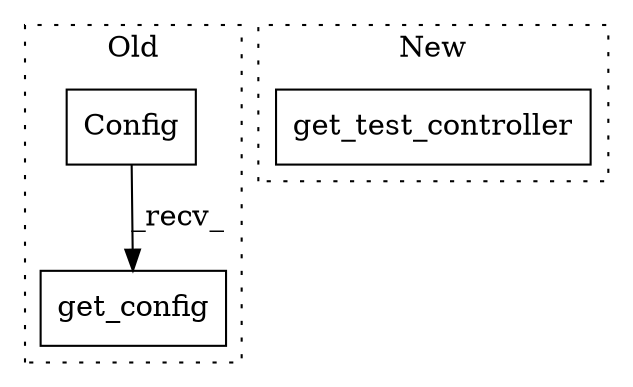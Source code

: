 digraph G {
subgraph cluster0 {
1 [label="Config" a="32" s="2754" l="8" shape="box"];
3 [label="get_config" a="32" s="2763" l="12" shape="box"];
label = "Old";
style="dotted";
}
subgraph cluster1 {
2 [label="get_test_controller" a="32" s="3007" l="21" shape="box"];
label = "New";
style="dotted";
}
1 -> 3 [label="_recv_"];
}